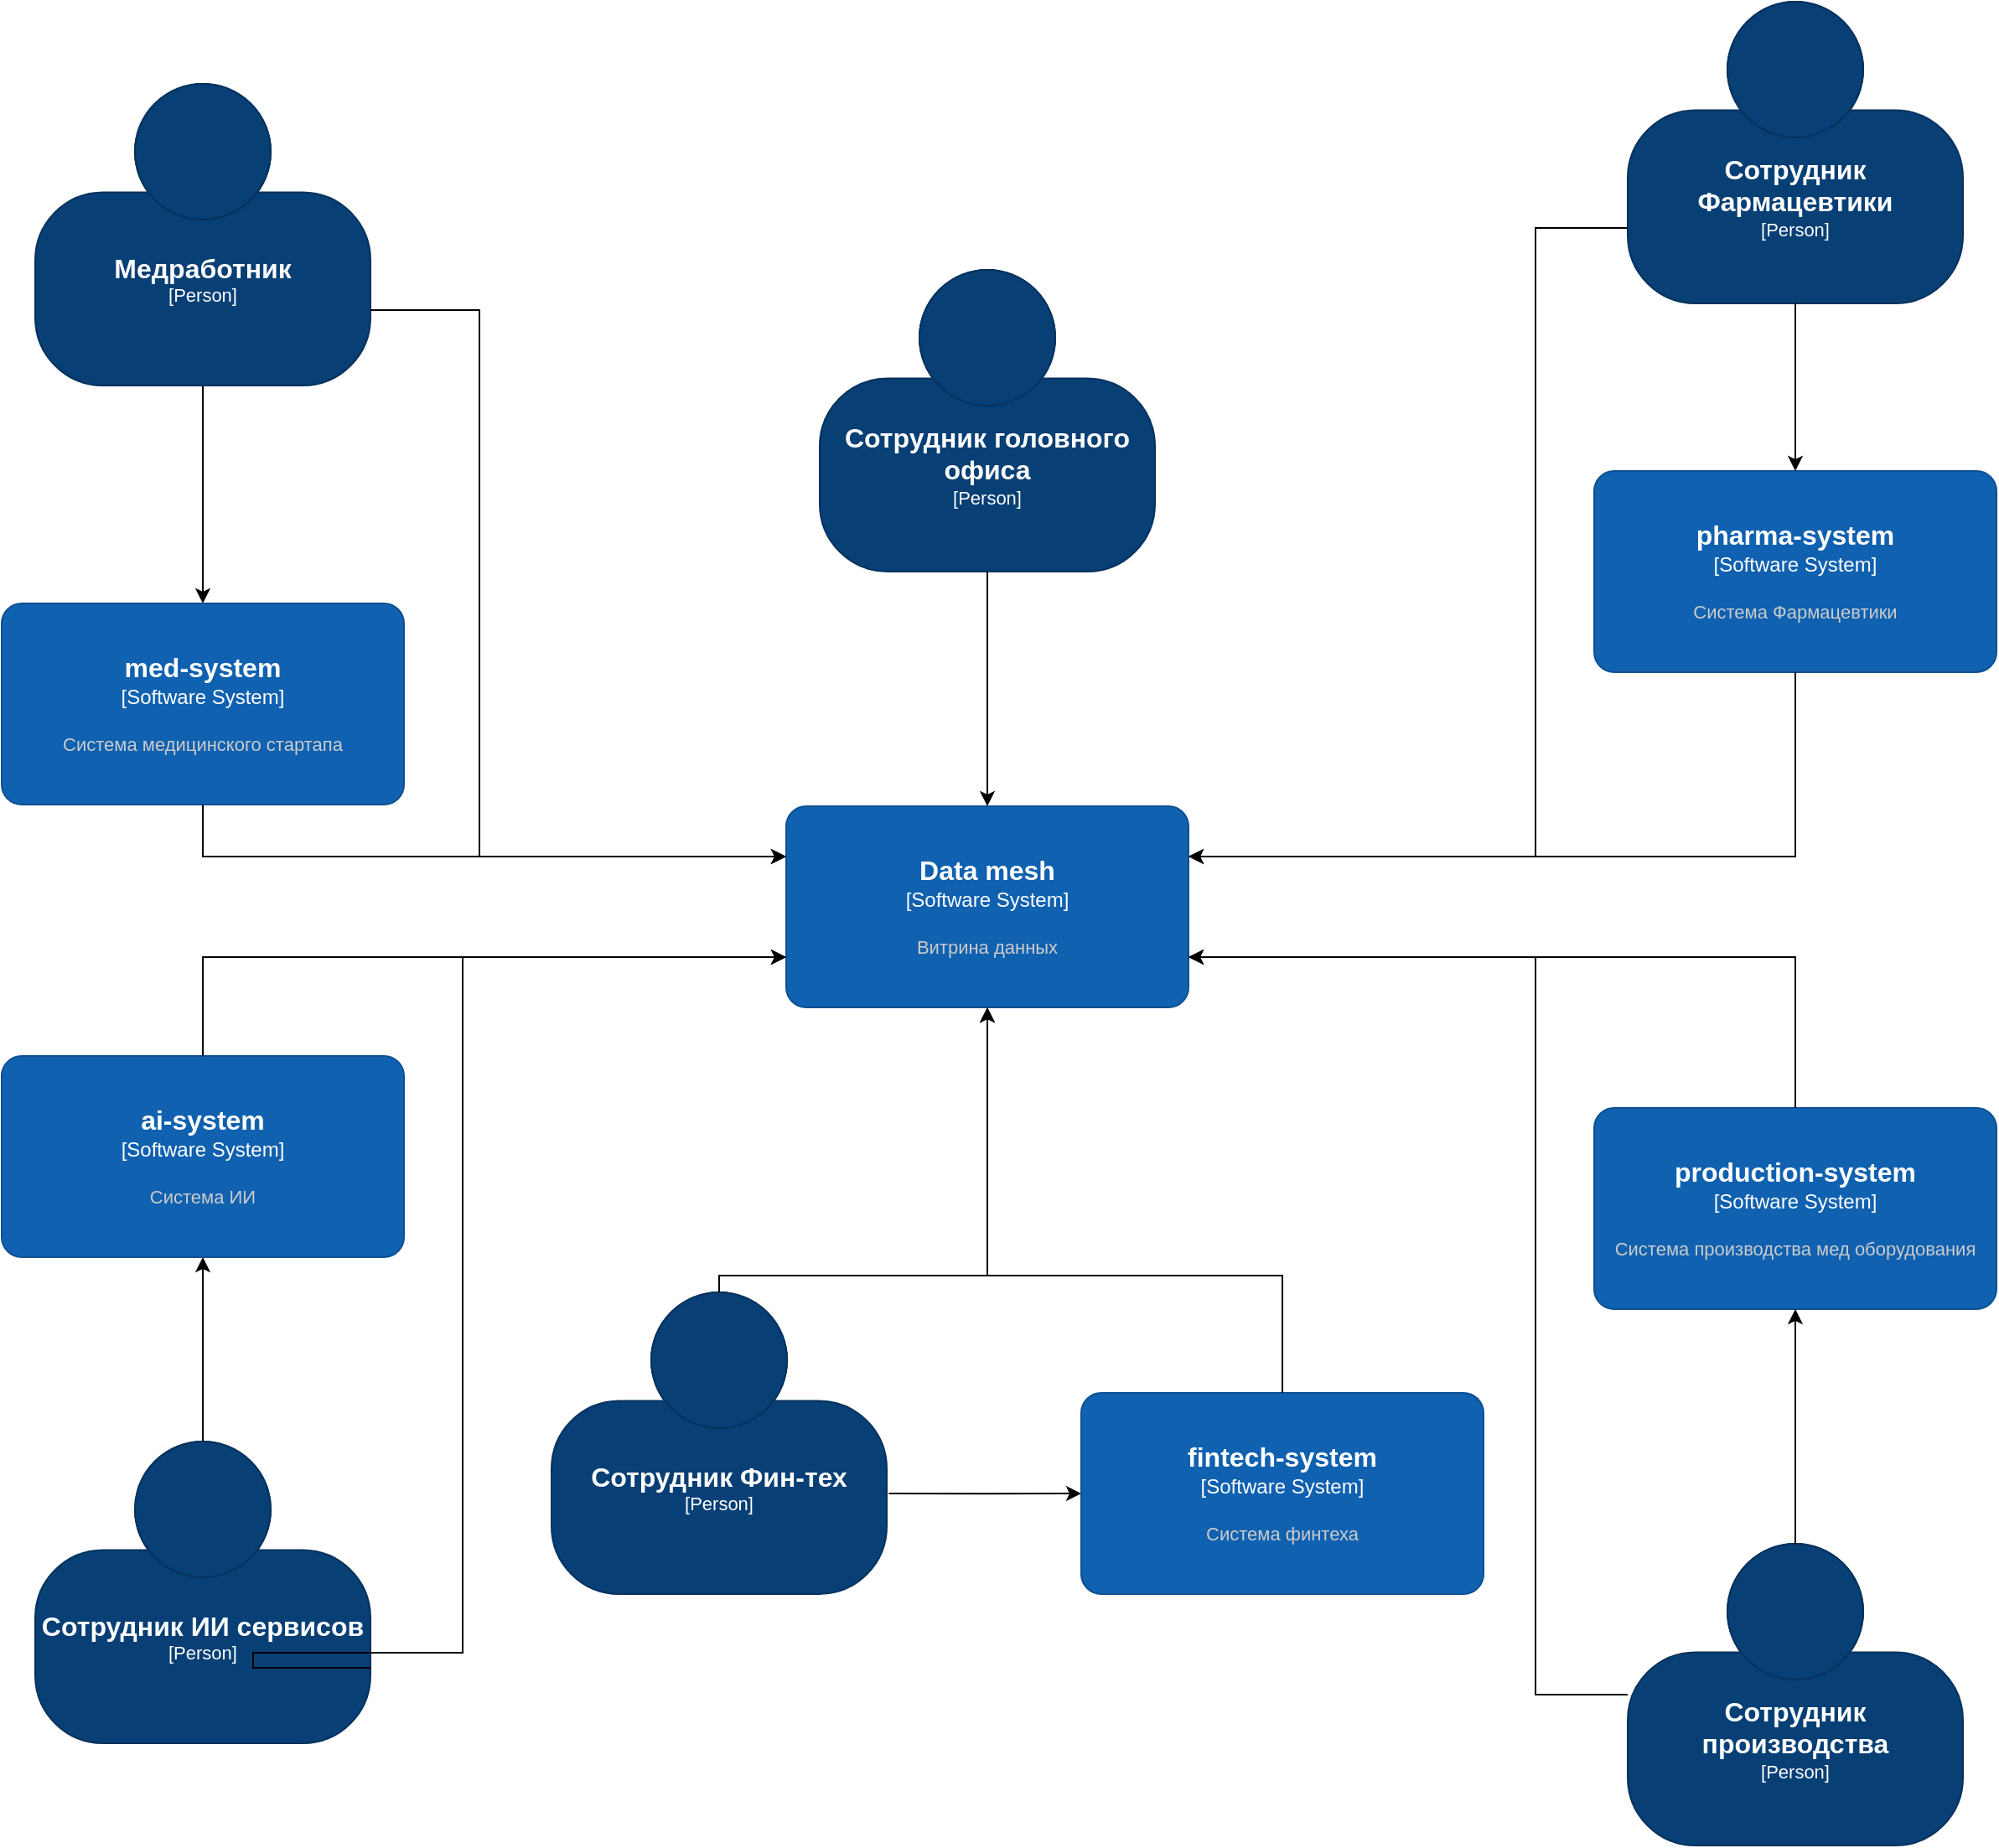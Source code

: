<mxfile version="26.2.2">
  <diagram id="FFEmJURfkMKetOoO11JY" name="tobe_context">
    <mxGraphModel dx="2313" dy="877" grid="1" gridSize="10" guides="1" tooltips="1" connect="1" arrows="1" fold="1" page="1" pageScale="1" pageWidth="827" pageHeight="1169" math="0" shadow="0">
      <root>
        <mxCell id="0" />
        <mxCell id="1" parent="0" />
        <mxCell id="LDRJb2SHtUPrpmwDSd-o-2" style="edgeStyle=orthogonalEdgeStyle;rounded=0;orthogonalLoop=1;jettySize=auto;html=1;exitX=0.5;exitY=1;exitDx=0;exitDy=0;exitPerimeter=0;" parent="1" source="u0aSCr7eon008dBjPhsH-1" target="7Oypi7lIuALU7FaZm4xc-6" edge="1">
          <mxGeometry relative="1" as="geometry" />
        </mxCell>
        <object placeholders="1" c4Name="Медработник" c4Type="Person" c4Description="" label="&lt;font style=&quot;font-size: 16px&quot;&gt;&lt;b&gt;%c4Name%&lt;/b&gt;&lt;/font&gt;&lt;div&gt;[%c4Type%]&lt;/div&gt;&lt;br&gt;&lt;div&gt;&lt;font style=&quot;font-size: 11px&quot;&gt;&lt;font color=&quot;#cccccc&quot;&gt;%c4Description%&lt;/font&gt;&lt;/div&gt;" id="u0aSCr7eon008dBjPhsH-1">
          <mxCell style="html=1;fontSize=11;dashed=0;whiteSpace=wrap;fillColor=#083F75;strokeColor=#06315C;fontColor=#ffffff;shape=mxgraph.c4.person2;align=center;metaEdit=1;points=[[0.5,0,0],[1,0.5,0],[1,0.75,0],[0.75,1,0],[0.5,1,0],[0.25,1,0],[0,0.75,0],[0,0.5,0]];resizable=0;" parent="1" vertex="1">
            <mxGeometry x="-175" y="69" width="200" height="180" as="geometry" />
          </mxCell>
        </object>
        <mxCell id="LDRJb2SHtUPrpmwDSd-o-3" style="edgeStyle=orthogonalEdgeStyle;rounded=0;orthogonalLoop=1;jettySize=auto;html=1;exitX=1.006;exitY=0.667;exitDx=0;exitDy=0;exitPerimeter=0;" parent="1" source="EblNsUltNQclvLp1TuqG-1" target="7Oypi7lIuALU7FaZm4xc-5" edge="1">
          <mxGeometry relative="1" as="geometry" />
        </mxCell>
        <object placeholders="1" c4Name="Сотрудник Фин-тех" c4Type="Person" c4Description="" label="&lt;font style=&quot;font-size: 16px&quot;&gt;&lt;b&gt;%c4Name%&lt;/b&gt;&lt;/font&gt;&lt;div&gt;[%c4Type%]&lt;/div&gt;&lt;br&gt;&lt;div&gt;&lt;font style=&quot;font-size: 11px&quot;&gt;&lt;font color=&quot;#cccccc&quot;&gt;%c4Description%&lt;/font&gt;&lt;/div&gt;" id="EblNsUltNQclvLp1TuqG-1">
          <mxCell style="html=1;fontSize=11;dashed=0;whiteSpace=wrap;fillColor=#083F75;strokeColor=#06315C;fontColor=#ffffff;shape=mxgraph.c4.person2;align=center;metaEdit=1;points=[[0.5,0,0],[1,0.5,0],[1,0.75,0],[0.75,1,0],[0.5,1,0],[0.25,1,0],[0,0.75,0],[0,0.5,0]];resizable=0;" parent="1" vertex="1">
            <mxGeometry x="133" y="790" width="200" height="180" as="geometry" />
          </mxCell>
        </object>
        <object placeholders="1" c4Name="Сотрудник Фармацевтики" c4Type="Person" c4Description="" label="&lt;font style=&quot;font-size: 16px&quot;&gt;&lt;b&gt;%c4Name%&lt;/b&gt;&lt;/font&gt;&lt;div&gt;[%c4Type%]&lt;/div&gt;&lt;br&gt;&lt;div&gt;&lt;font style=&quot;font-size: 11px&quot;&gt;&lt;font color=&quot;#cccccc&quot;&gt;%c4Description%&lt;/font&gt;&lt;/div&gt;" id="Pa9IE-vsF3Nq2X9ucNxs-1">
          <mxCell style="html=1;fontSize=11;dashed=0;whiteSpace=wrap;fillColor=#083F75;strokeColor=#06315C;fontColor=#ffffff;shape=mxgraph.c4.person2;align=center;metaEdit=1;points=[[0.5,0,0],[1,0.5,0],[1,0.75,0],[0.75,1,0],[0.5,1,0],[0.25,1,0],[0,0.75,0],[0,0.5,0]];resizable=0;" parent="1" vertex="1">
            <mxGeometry x="775" y="20" width="200" height="180" as="geometry" />
          </mxCell>
        </object>
        <object placeholders="1" c4Name="Сотрудник производства" c4Type="Person" c4Description="" label="&lt;font style=&quot;font-size: 16px&quot;&gt;&lt;b&gt;%c4Name%&lt;/b&gt;&lt;/font&gt;&lt;div&gt;[%c4Type%]&lt;/div&gt;&lt;br&gt;&lt;div&gt;&lt;font style=&quot;font-size: 11px&quot;&gt;&lt;font color=&quot;#cccccc&quot;&gt;%c4Description%&lt;/font&gt;&lt;/div&gt;" id="Pa9IE-vsF3Nq2X9ucNxs-2">
          <mxCell style="html=1;fontSize=11;dashed=0;whiteSpace=wrap;fillColor=#083F75;strokeColor=#06315C;fontColor=#ffffff;shape=mxgraph.c4.person2;align=center;metaEdit=1;points=[[0.5,0,0],[1,0.5,0],[1,0.75,0],[0.75,1,0],[0.5,1,0],[0.25,1,0],[0,0.75,0],[0,0.5,0]];resizable=0;" parent="1" vertex="1">
            <mxGeometry x="775" y="940" width="200" height="180" as="geometry" />
          </mxCell>
        </object>
        <object placeholders="1" c4Name="Сотрудник головного офиса" c4Type="Person" c4Description="" label="&lt;font style=&quot;font-size: 16px&quot;&gt;&lt;b&gt;%c4Name%&lt;/b&gt;&lt;/font&gt;&lt;div&gt;[%c4Type%]&lt;/div&gt;&lt;br&gt;&lt;div&gt;&lt;font style=&quot;font-size: 11px&quot;&gt;&lt;font color=&quot;#cccccc&quot;&gt;%c4Description%&lt;/font&gt;&lt;/div&gt;" id="7Oypi7lIuALU7FaZm4xc-1">
          <mxCell style="html=1;fontSize=11;dashed=0;whiteSpace=wrap;fillColor=#083F75;strokeColor=#06315C;fontColor=#ffffff;shape=mxgraph.c4.person2;align=center;metaEdit=1;points=[[0.5,0,0],[1,0.5,0],[1,0.75,0],[0.75,1,0],[0.5,1,0],[0.25,1,0],[0,0.75,0],[0,0.5,0]];resizable=0;" parent="1" vertex="1">
            <mxGeometry x="293" y="180" width="200" height="180" as="geometry" />
          </mxCell>
        </object>
        <object placeholders="1" c4Name="Сотрудник ИИ сервисов" c4Type="Person" c4Description="" label="&lt;font style=&quot;font-size: 16px&quot;&gt;&lt;b&gt;%c4Name%&lt;/b&gt;&lt;/font&gt;&lt;div&gt;[%c4Type%]&lt;/div&gt;&lt;br&gt;&lt;div&gt;&lt;font style=&quot;font-size: 11px&quot;&gt;&lt;font color=&quot;#cccccc&quot;&gt;%c4Description%&lt;/font&gt;&lt;/div&gt;" id="7Oypi7lIuALU7FaZm4xc-2">
          <mxCell style="html=1;fontSize=11;dashed=0;whiteSpace=wrap;fillColor=#083F75;strokeColor=#06315C;fontColor=#ffffff;shape=mxgraph.c4.person2;align=center;metaEdit=1;points=[[0.5,0,0],[1,0.5,0],[1,0.75,0],[0.75,1,0],[0.5,1,0],[0.25,1,0],[0,0.75,0],[0,0.5,0]];resizable=0;" parent="1" vertex="1">
            <mxGeometry x="-175" y="879" width="200" height="180" as="geometry" />
          </mxCell>
        </object>
        <object placeholders="1" c4Name="fintech-system" c4Type="Software System" c4Description="Система финтеха" label="&lt;font style=&quot;font-size: 16px&quot;&gt;&lt;b&gt;%c4Name%&lt;/b&gt;&lt;/font&gt;&lt;div&gt;[%c4Type%]&lt;/div&gt;&lt;br&gt;&lt;div&gt;&lt;font style=&quot;font-size: 11px&quot;&gt;&lt;font color=&quot;#cccccc&quot;&gt;%c4Description%&lt;/font&gt;&lt;/div&gt;" id="7Oypi7lIuALU7FaZm4xc-5">
          <mxCell style="rounded=1;whiteSpace=wrap;html=1;labelBackgroundColor=none;fillColor=#1061B0;fontColor=#ffffff;align=center;arcSize=10;strokeColor=#0D5091;metaEdit=1;resizable=0;points=[[0.25,0,0],[0.5,0,0],[0.75,0,0],[1,0.25,0],[1,0.5,0],[1,0.75,0],[0.75,1,0],[0.5,1,0],[0.25,1,0],[0,0.75,0],[0,0.5,0],[0,0.25,0]];" parent="1" vertex="1">
            <mxGeometry x="449" y="850" width="240" height="120" as="geometry" />
          </mxCell>
        </object>
        <object placeholders="1" c4Name="med-system" c4Type="Software System" c4Description="Система медицинского стартапа" label="&lt;font style=&quot;font-size: 16px&quot;&gt;&lt;b&gt;%c4Name%&lt;/b&gt;&lt;/font&gt;&lt;div&gt;[%c4Type%]&lt;/div&gt;&lt;br&gt;&lt;div&gt;&lt;font style=&quot;font-size: 11px&quot;&gt;&lt;font color=&quot;#cccccc&quot;&gt;%c4Description%&lt;/font&gt;&lt;/div&gt;" id="7Oypi7lIuALU7FaZm4xc-6">
          <mxCell style="rounded=1;whiteSpace=wrap;html=1;labelBackgroundColor=none;fillColor=#1061B0;fontColor=#ffffff;align=center;arcSize=10;strokeColor=#0D5091;metaEdit=1;resizable=0;points=[[0.25,0,0],[0.5,0,0],[0.75,0,0],[1,0.25,0],[1,0.5,0],[1,0.75,0],[0.75,1,0],[0.5,1,0],[0.25,1,0],[0,0.75,0],[0,0.5,0],[0,0.25,0]];" parent="1" vertex="1">
            <mxGeometry x="-195" y="379" width="240" height="120" as="geometry" />
          </mxCell>
        </object>
        <object placeholders="1" c4Name="ai-system" c4Type="Software System" c4Description="Система ИИ" label="&lt;font style=&quot;font-size: 16px&quot;&gt;&lt;b&gt;%c4Name%&lt;/b&gt;&lt;/font&gt;&lt;div&gt;[%c4Type%]&lt;/div&gt;&lt;br&gt;&lt;div&gt;&lt;font style=&quot;font-size: 11px&quot;&gt;&lt;font color=&quot;#cccccc&quot;&gt;%c4Description%&lt;/font&gt;&lt;/div&gt;" id="7Oypi7lIuALU7FaZm4xc-8">
          <mxCell style="rounded=1;whiteSpace=wrap;html=1;labelBackgroundColor=none;fillColor=#1061B0;fontColor=#ffffff;align=center;arcSize=10;strokeColor=#0D5091;metaEdit=1;resizable=0;points=[[0.25,0,0],[0.5,0,0],[0.75,0,0],[1,0.25,0],[1,0.5,0],[1,0.75,0],[0.75,1,0],[0.5,1,0],[0.25,1,0],[0,0.75,0],[0,0.5,0],[0,0.25,0]];" parent="1" vertex="1">
            <mxGeometry x="-195" y="649" width="240" height="120" as="geometry" />
          </mxCell>
        </object>
        <object placeholders="1" c4Name="pharma-system" c4Type="Software System" c4Description="Система Фармацевтики" label="&lt;font style=&quot;font-size: 16px&quot;&gt;&lt;b&gt;%c4Name%&lt;/b&gt;&lt;/font&gt;&lt;div&gt;[%c4Type%]&lt;/div&gt;&lt;br&gt;&lt;div&gt;&lt;font style=&quot;font-size: 11px&quot;&gt;&lt;font color=&quot;#cccccc&quot;&gt;%c4Description%&lt;/font&gt;&lt;/div&gt;" id="7Oypi7lIuALU7FaZm4xc-9">
          <mxCell style="rounded=1;whiteSpace=wrap;html=1;labelBackgroundColor=none;fillColor=#1061B0;fontColor=#ffffff;align=center;arcSize=10;strokeColor=#0D5091;metaEdit=1;resizable=0;points=[[0.25,0,0],[0.5,0,0],[0.75,0,0],[1,0.25,0],[1,0.5,0],[1,0.75,0],[0.75,1,0],[0.5,1,0],[0.25,1,0],[0,0.75,0],[0,0.5,0],[0,0.25,0]];" parent="1" vertex="1">
            <mxGeometry x="755" y="300" width="240" height="120" as="geometry" />
          </mxCell>
        </object>
        <object placeholders="1" c4Name="production-system" c4Type="Software System" c4Description="Система производства мед оборудования" label="&lt;font style=&quot;font-size: 16px&quot;&gt;&lt;b&gt;%c4Name%&lt;/b&gt;&lt;/font&gt;&lt;div&gt;[%c4Type%]&lt;/div&gt;&lt;br&gt;&lt;div&gt;&lt;font style=&quot;font-size: 11px&quot;&gt;&lt;font color=&quot;#cccccc&quot;&gt;%c4Description%&lt;/font&gt;&lt;/div&gt;" id="7Oypi7lIuALU7FaZm4xc-10">
          <mxCell style="rounded=1;whiteSpace=wrap;html=1;labelBackgroundColor=none;fillColor=#1061B0;fontColor=#ffffff;align=center;arcSize=10;strokeColor=#0D5091;metaEdit=1;resizable=0;points=[[0.25,0,0],[0.5,0,0],[0.75,0,0],[1,0.25,0],[1,0.5,0],[1,0.75,0],[0.75,1,0],[0.5,1,0],[0.25,1,0],[0,0.75,0],[0,0.5,0],[0,0.25,0]];" parent="1" vertex="1">
            <mxGeometry x="755" y="680" width="240" height="120" as="geometry" />
          </mxCell>
        </object>
        <object placeholders="1" c4Name="Data mesh" c4Type="Software System" c4Description="Витрина данных" label="&lt;font style=&quot;font-size: 16px&quot;&gt;&lt;b&gt;%c4Name%&lt;/b&gt;&lt;/font&gt;&lt;div&gt;[%c4Type%]&lt;/div&gt;&lt;br&gt;&lt;div&gt;&lt;font style=&quot;font-size: 11px&quot;&gt;&lt;font color=&quot;#cccccc&quot;&gt;%c4Description%&lt;/font&gt;&lt;/div&gt;" id="LDRJb2SHtUPrpmwDSd-o-1">
          <mxCell style="rounded=1;whiteSpace=wrap;html=1;labelBackgroundColor=none;fillColor=#1061B0;fontColor=#ffffff;align=center;arcSize=10;strokeColor=#0D5091;metaEdit=1;resizable=0;points=[[0.25,0,0],[0.5,0,0],[0.75,0,0],[1,0.25,0],[1,0.5,0],[1,0.75,0],[0.75,1,0],[0.5,1,0],[0.25,1,0],[0,0.75,0],[0,0.5,0],[0,0.25,0]];" parent="1" vertex="1">
            <mxGeometry x="273" y="500" width="240" height="120" as="geometry" />
          </mxCell>
        </object>
        <mxCell id="LDRJb2SHtUPrpmwDSd-o-4" style="edgeStyle=orthogonalEdgeStyle;rounded=0;orthogonalLoop=1;jettySize=auto;html=1;exitX=0.5;exitY=1;exitDx=0;exitDy=0;exitPerimeter=0;entryX=0.5;entryY=0;entryDx=0;entryDy=0;entryPerimeter=0;" parent="1" source="Pa9IE-vsF3Nq2X9ucNxs-1" target="7Oypi7lIuALU7FaZm4xc-9" edge="1">
          <mxGeometry relative="1" as="geometry" />
        </mxCell>
        <mxCell id="LDRJb2SHtUPrpmwDSd-o-5" style="edgeStyle=orthogonalEdgeStyle;rounded=0;orthogonalLoop=1;jettySize=auto;html=1;exitX=0.5;exitY=0;exitDx=0;exitDy=0;exitPerimeter=0;entryX=0.5;entryY=1;entryDx=0;entryDy=0;entryPerimeter=0;" parent="1" source="7Oypi7lIuALU7FaZm4xc-2" target="7Oypi7lIuALU7FaZm4xc-8" edge="1">
          <mxGeometry relative="1" as="geometry" />
        </mxCell>
        <mxCell id="LDRJb2SHtUPrpmwDSd-o-6" style="edgeStyle=orthogonalEdgeStyle;rounded=0;orthogonalLoop=1;jettySize=auto;html=1;exitX=0.5;exitY=0;exitDx=0;exitDy=0;exitPerimeter=0;entryX=0.5;entryY=1;entryDx=0;entryDy=0;entryPerimeter=0;" parent="1" source="Pa9IE-vsF3Nq2X9ucNxs-2" target="7Oypi7lIuALU7FaZm4xc-10" edge="1">
          <mxGeometry relative="1" as="geometry" />
        </mxCell>
        <mxCell id="LDRJb2SHtUPrpmwDSd-o-7" style="edgeStyle=orthogonalEdgeStyle;rounded=0;orthogonalLoop=1;jettySize=auto;html=1;exitX=0.5;exitY=0;exitDx=0;exitDy=0;exitPerimeter=0;entryX=0;entryY=0.75;entryDx=0;entryDy=0;entryPerimeter=0;" parent="1" source="7Oypi7lIuALU7FaZm4xc-8" target="LDRJb2SHtUPrpmwDSd-o-1" edge="1">
          <mxGeometry relative="1" as="geometry" />
        </mxCell>
        <mxCell id="LDRJb2SHtUPrpmwDSd-o-8" style="edgeStyle=orthogonalEdgeStyle;rounded=0;orthogonalLoop=1;jettySize=auto;html=1;exitX=0.5;exitY=0;exitDx=0;exitDy=0;exitPerimeter=0;entryX=1;entryY=0.75;entryDx=0;entryDy=0;entryPerimeter=0;" parent="1" source="7Oypi7lIuALU7FaZm4xc-10" target="LDRJb2SHtUPrpmwDSd-o-1" edge="1">
          <mxGeometry relative="1" as="geometry" />
        </mxCell>
        <mxCell id="LDRJb2SHtUPrpmwDSd-o-9" style="edgeStyle=orthogonalEdgeStyle;rounded=0;orthogonalLoop=1;jettySize=auto;html=1;exitX=0.5;exitY=1;exitDx=0;exitDy=0;exitPerimeter=0;entryX=1;entryY=0.25;entryDx=0;entryDy=0;entryPerimeter=0;" parent="1" source="7Oypi7lIuALU7FaZm4xc-9" target="LDRJb2SHtUPrpmwDSd-o-1" edge="1">
          <mxGeometry relative="1" as="geometry" />
        </mxCell>
        <mxCell id="LDRJb2SHtUPrpmwDSd-o-10" style="edgeStyle=orthogonalEdgeStyle;rounded=0;orthogonalLoop=1;jettySize=auto;html=1;exitX=0.5;exitY=1;exitDx=0;exitDy=0;exitPerimeter=0;entryX=0;entryY=0.25;entryDx=0;entryDy=0;entryPerimeter=0;" parent="1" source="7Oypi7lIuALU7FaZm4xc-6" target="LDRJb2SHtUPrpmwDSd-o-1" edge="1">
          <mxGeometry relative="1" as="geometry" />
        </mxCell>
        <mxCell id="LDRJb2SHtUPrpmwDSd-o-11" style="edgeStyle=orthogonalEdgeStyle;rounded=0;orthogonalLoop=1;jettySize=auto;html=1;exitX=0.5;exitY=0;exitDx=0;exitDy=0;exitPerimeter=0;entryX=0.5;entryY=1;entryDx=0;entryDy=0;entryPerimeter=0;" parent="1" source="7Oypi7lIuALU7FaZm4xc-5" target="LDRJb2SHtUPrpmwDSd-o-1" edge="1">
          <mxGeometry relative="1" as="geometry">
            <Array as="points">
              <mxPoint x="569" y="780" />
              <mxPoint x="393" y="780" />
            </Array>
          </mxGeometry>
        </mxCell>
        <mxCell id="LDRJb2SHtUPrpmwDSd-o-12" style="edgeStyle=orthogonalEdgeStyle;rounded=0;orthogonalLoop=1;jettySize=auto;html=1;exitX=0.5;exitY=1;exitDx=0;exitDy=0;exitPerimeter=0;entryX=0.5;entryY=0;entryDx=0;entryDy=0;entryPerimeter=0;" parent="1" source="7Oypi7lIuALU7FaZm4xc-1" target="LDRJb2SHtUPrpmwDSd-o-1" edge="1">
          <mxGeometry relative="1" as="geometry" />
        </mxCell>
        <mxCell id="LDRJb2SHtUPrpmwDSd-o-13" style="edgeStyle=orthogonalEdgeStyle;rounded=0;orthogonalLoop=1;jettySize=auto;html=1;exitX=1;exitY=0.75;exitDx=0;exitDy=0;exitPerimeter=0;entryX=0;entryY=0.75;entryDx=0;entryDy=0;entryPerimeter=0;" parent="1" source="7Oypi7lIuALU7FaZm4xc-2" target="LDRJb2SHtUPrpmwDSd-o-1" edge="1">
          <mxGeometry relative="1" as="geometry">
            <Array as="points">
              <mxPoint x="-45" y="1005" />
              <mxPoint x="80" y="1005" />
              <mxPoint x="80" y="590" />
            </Array>
          </mxGeometry>
        </mxCell>
        <mxCell id="LDRJb2SHtUPrpmwDSd-o-14" style="edgeStyle=orthogonalEdgeStyle;rounded=0;orthogonalLoop=1;jettySize=auto;html=1;exitX=0;exitY=0.5;exitDx=0;exitDy=0;exitPerimeter=0;entryX=1;entryY=0.75;entryDx=0;entryDy=0;entryPerimeter=0;" parent="1" source="Pa9IE-vsF3Nq2X9ucNxs-2" target="LDRJb2SHtUPrpmwDSd-o-1" edge="1">
          <mxGeometry relative="1" as="geometry">
            <Array as="points">
              <mxPoint x="720" y="1030" />
              <mxPoint x="720" y="590" />
            </Array>
          </mxGeometry>
        </mxCell>
        <mxCell id="LDRJb2SHtUPrpmwDSd-o-15" style="edgeStyle=orthogonalEdgeStyle;rounded=0;orthogonalLoop=1;jettySize=auto;html=1;exitX=0;exitY=0.75;exitDx=0;exitDy=0;exitPerimeter=0;entryX=1;entryY=0.25;entryDx=0;entryDy=0;entryPerimeter=0;" parent="1" source="Pa9IE-vsF3Nq2X9ucNxs-1" target="LDRJb2SHtUPrpmwDSd-o-1" edge="1">
          <mxGeometry relative="1" as="geometry">
            <Array as="points">
              <mxPoint x="720" y="155" />
              <mxPoint x="720" y="530" />
            </Array>
          </mxGeometry>
        </mxCell>
        <mxCell id="LDRJb2SHtUPrpmwDSd-o-16" style="edgeStyle=orthogonalEdgeStyle;rounded=0;orthogonalLoop=1;jettySize=auto;html=1;exitX=1;exitY=0.75;exitDx=0;exitDy=0;exitPerimeter=0;entryX=0;entryY=0.25;entryDx=0;entryDy=0;entryPerimeter=0;" parent="1" source="u0aSCr7eon008dBjPhsH-1" target="LDRJb2SHtUPrpmwDSd-o-1" edge="1">
          <mxGeometry relative="1" as="geometry">
            <Array as="points">
              <mxPoint x="90" y="204" />
              <mxPoint x="90" y="530" />
            </Array>
          </mxGeometry>
        </mxCell>
        <mxCell id="LDRJb2SHtUPrpmwDSd-o-17" style="edgeStyle=orthogonalEdgeStyle;rounded=0;orthogonalLoop=1;jettySize=auto;html=1;exitX=0.5;exitY=0;exitDx=0;exitDy=0;exitPerimeter=0;entryX=0.5;entryY=1;entryDx=0;entryDy=0;entryPerimeter=0;" parent="1" source="EblNsUltNQclvLp1TuqG-1" target="LDRJb2SHtUPrpmwDSd-o-1" edge="1">
          <mxGeometry relative="1" as="geometry">
            <Array as="points">
              <mxPoint x="233" y="780" />
              <mxPoint x="393" y="780" />
            </Array>
          </mxGeometry>
        </mxCell>
      </root>
    </mxGraphModel>
  </diagram>
</mxfile>
